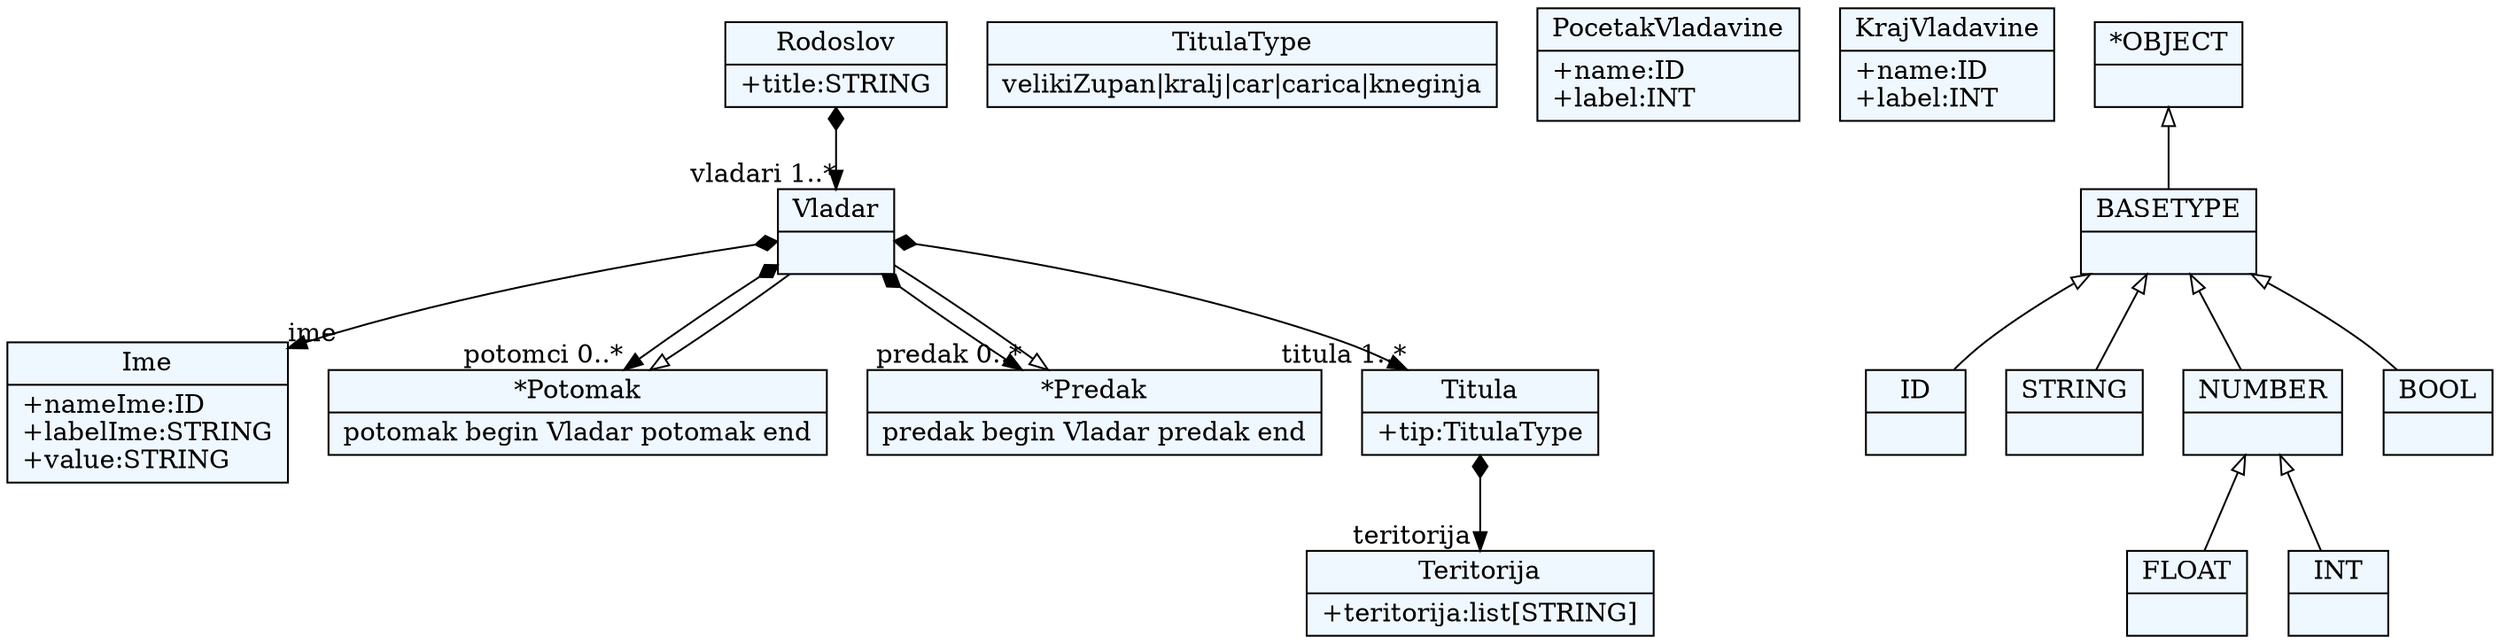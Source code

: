 
    digraph xtext {
    fontname = "Bitstream Vera Sans"
    fontsize = 8
    node[
        shape=record,
        style=filled,
        fillcolor=aliceblue
    ]
    nodesep = 0.3
    edge[dir=black,arrowtail=empty]


20864728 -> 20856232[arrowtail=diamond, dir=both, headlabel="vladari 1..*"]
20864728[ label="{Rodoslov|+title:STRING\l}"]

20872280[ label="{Ime|+nameIme:ID\l+labelIme:STRING\l+value:STRING\l}"]

20877944[ label="{TitulaType|velikiZupan\|kralj\|car\|carica\|kneginja}"]

20892104[ label="{*Potomak|potomak begin Vladar potomak end}"]
20892104 -> 20856232 [dir=back]

20889272[ label="{*Predak|predak begin Vladar predak end}"]
20889272 -> 20856232 [dir=back]

20883608[ label="{PocetakVladavine|+name:ID\l+label:INT\l}"]

20875112 -> 20880776[arrowtail=diamond, dir=both, headlabel="teritorija "]
20875112[ label="{Titula|+tip:TitulaType\l}"]

20880776[ label="{Teritorija|+teritorija:list[STRING]\l}"]

20856232 -> 20872280[arrowtail=diamond, dir=both, headlabel="ime "]
20856232 -> 20875112[arrowtail=diamond, dir=both, headlabel="titula 1..*"]
20856232 -> 20889272[arrowtail=diamond, dir=both, headlabel="predak 0..*"]
20856232 -> 20892104[arrowtail=diamond, dir=both, headlabel="potomci 0..*"]
20856232[ label="{Vladar|}"]

20886440[ label="{KrajVladavine|+name:ID\l+label:INT\l}"]

20851512[ label="{ID|}"]

20854344[ label="{STRING|}"]

20871336[ label="{*OBJECT|}"]
20871336 -> 20868504 [dir=back]

20865672[ label="{NUMBER|}"]
20865672 -> 20862840 [dir=back]
20865672 -> 20860008 [dir=back]

20857176[ label="{BOOL|}"]

20860008[ label="{INT|}"]

20868504[ label="{BASETYPE|}"]
20868504 -> 20865672 [dir=back]
20868504 -> 20857176 [dir=back]
20868504 -> 20851512 [dir=back]
20868504 -> 20854344 [dir=back]

20862840[ label="{FLOAT|}"]


}
